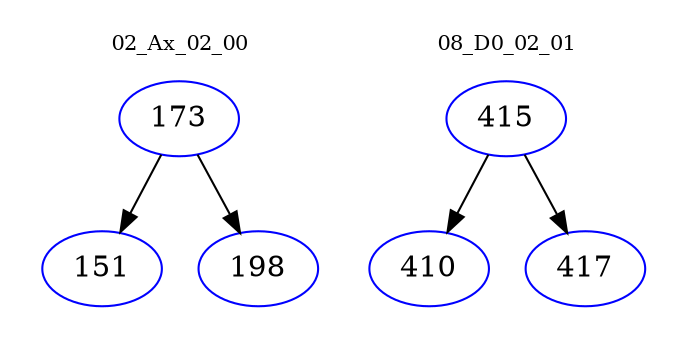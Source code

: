 digraph{
subgraph cluster_0 {
color = white
label = "02_Ax_02_00";
fontsize=10;
T0_173 [label="173", color="blue"]
T0_173 -> T0_151 [color="black"]
T0_151 [label="151", color="blue"]
T0_173 -> T0_198 [color="black"]
T0_198 [label="198", color="blue"]
}
subgraph cluster_1 {
color = white
label = "08_D0_02_01";
fontsize=10;
T1_415 [label="415", color="blue"]
T1_415 -> T1_410 [color="black"]
T1_410 [label="410", color="blue"]
T1_415 -> T1_417 [color="black"]
T1_417 [label="417", color="blue"]
}
}
